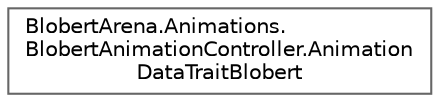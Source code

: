 digraph "Graphical Class Hierarchy"
{
 // LATEX_PDF_SIZE
  bgcolor="transparent";
  edge [fontname=Helvetica,fontsize=10,labelfontname=Helvetica,labelfontsize=10];
  node [fontname=Helvetica,fontsize=10,shape=box,height=0.2,width=0.4];
  rankdir="LR";
  Node0 [id="Node000000",label="BlobertArena.Animations.\lBlobertAnimationController.Animation\lDataTraitBlobert",height=0.2,width=0.4,color="grey40", fillcolor="white", style="filled",URL="$struct_blobert_arena_1_1_animations_1_1_blobert_animation_controller_1_1_animation_data_trait_blobert.html",tooltip=" "];
}
